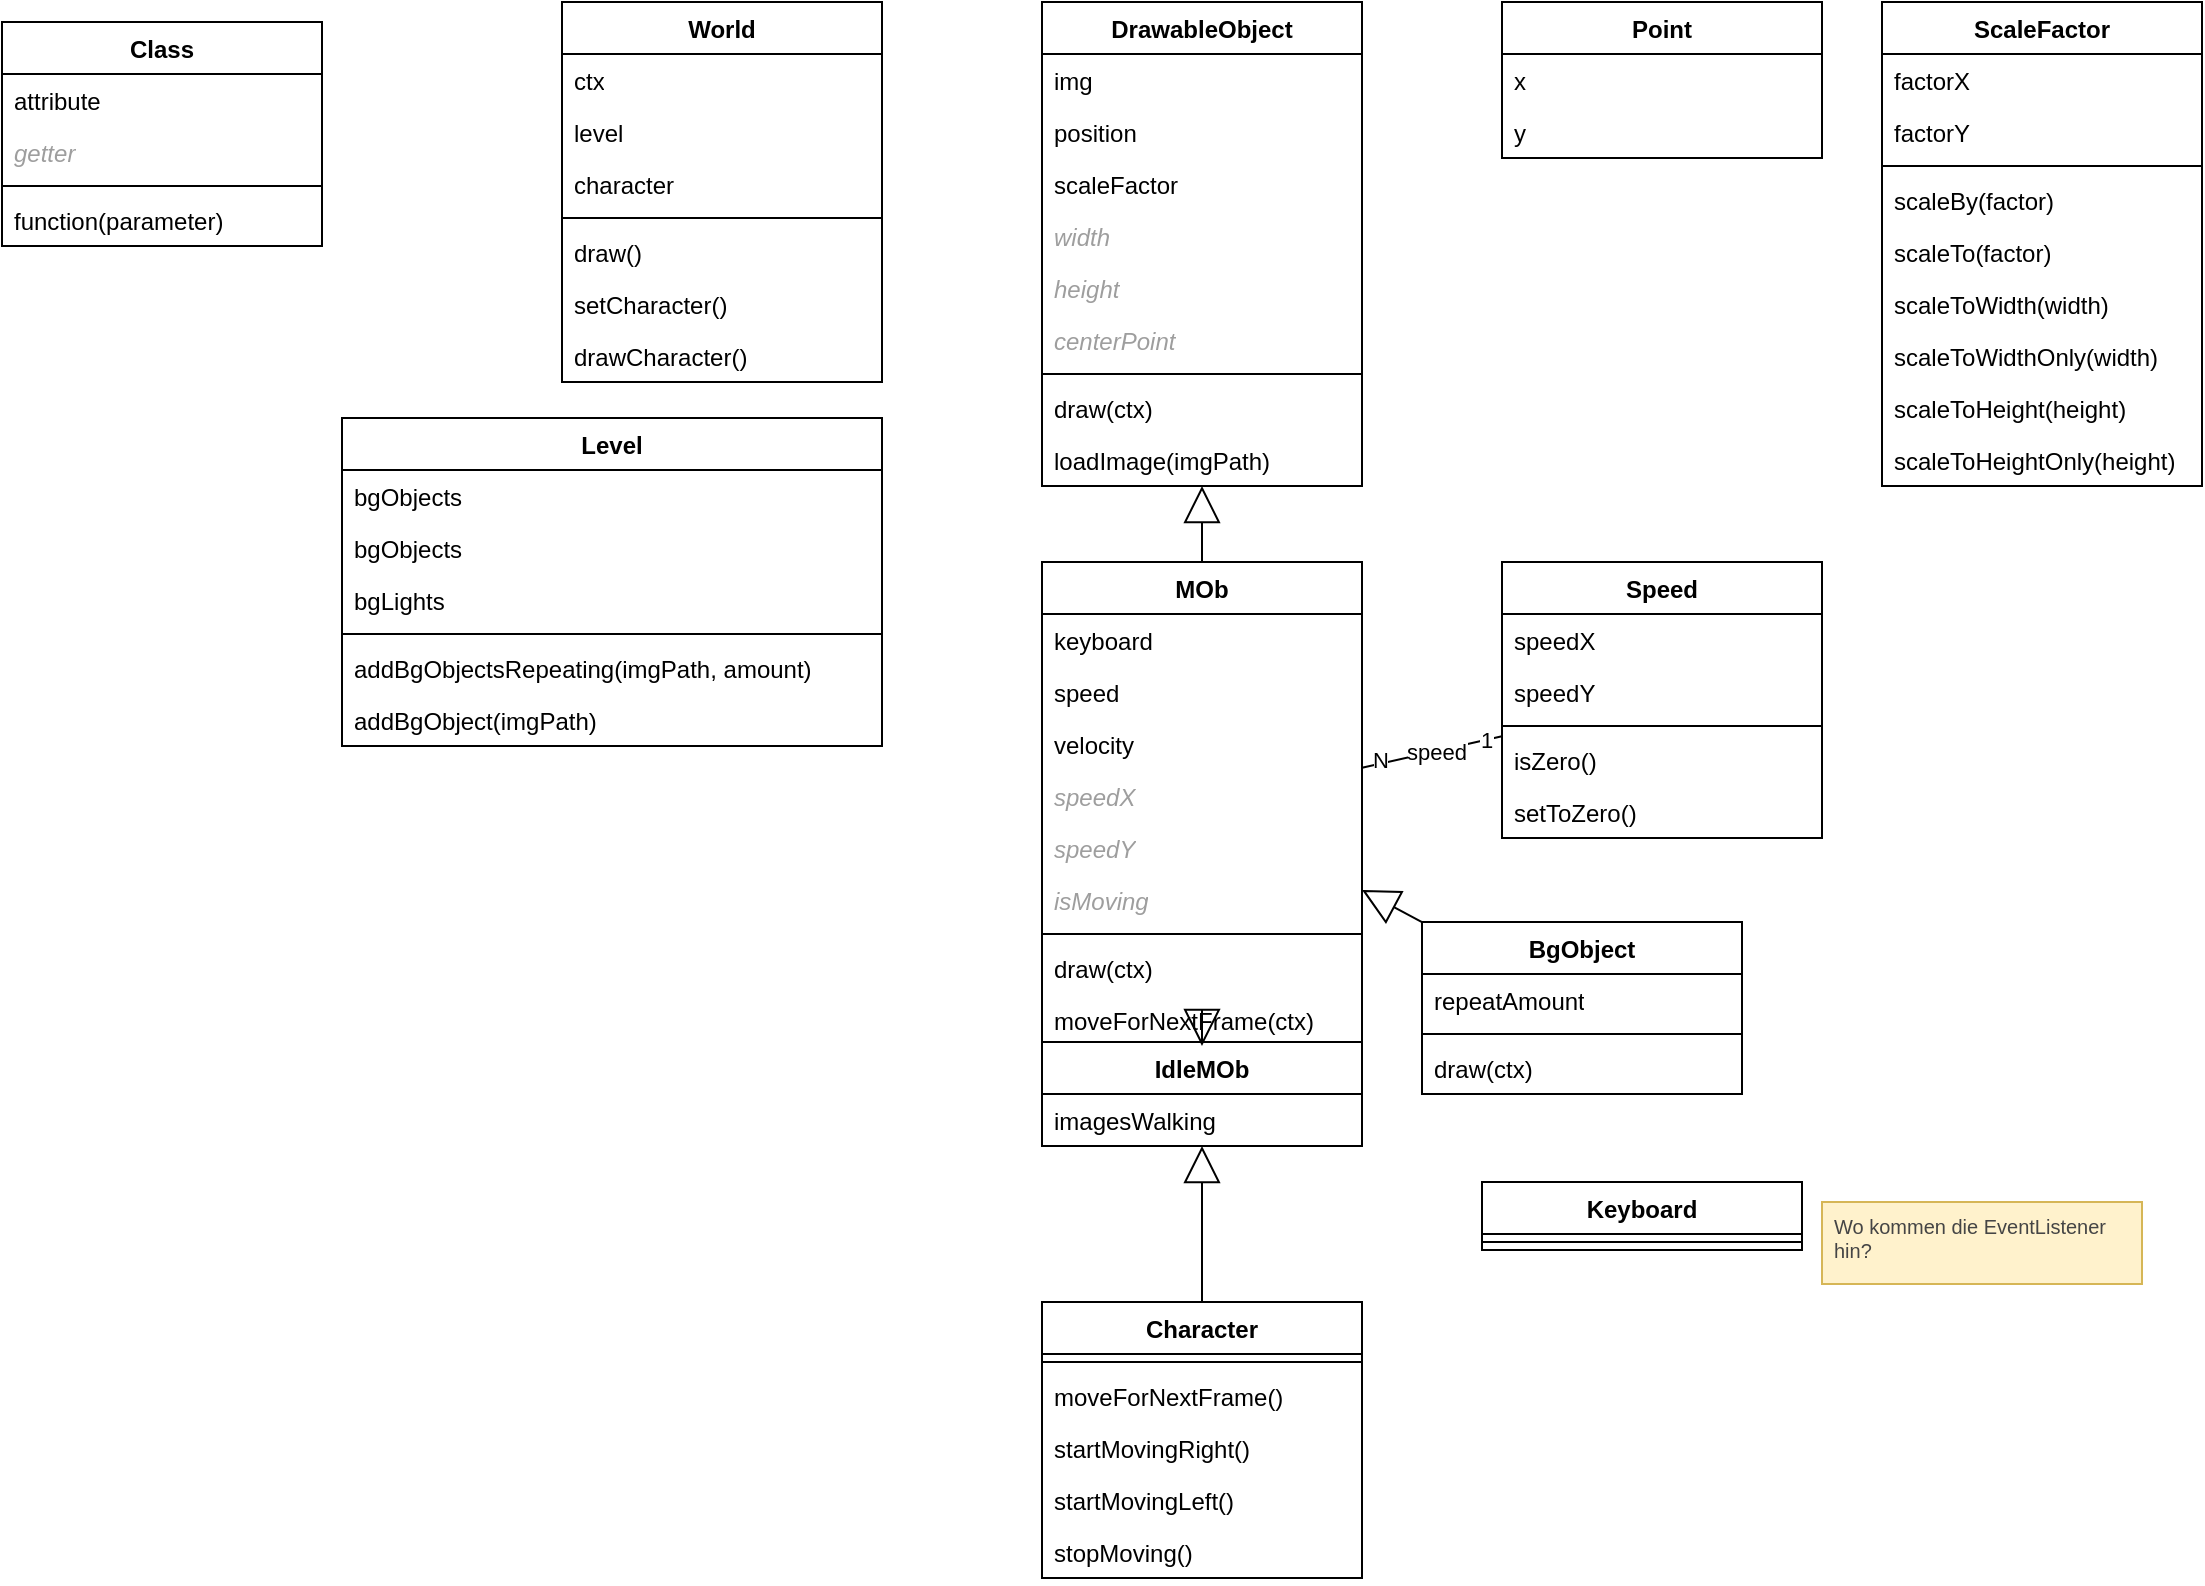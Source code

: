 <mxfile version="26.0.9">
  <diagram name="Seite-1" id="x2at07_N_aQKd4EDJgy-">
    <mxGraphModel dx="480" dy="210" grid="1" gridSize="10" guides="1" tooltips="1" connect="1" arrows="1" fold="1" page="0" pageScale="1" pageWidth="827" pageHeight="1169" math="0" shadow="0">
      <root>
        <mxCell id="0" />
        <mxCell id="1" parent="0" />
        <mxCell id="p3V_-y9Fi-c3o4Cyw_b7-1" value="MOb" style="swimlane;fontStyle=1;align=center;verticalAlign=top;childLayout=stackLayout;horizontal=1;startSize=26;horizontalStack=0;resizeParent=1;resizeParentMax=0;resizeLast=0;collapsible=1;marginBottom=0;whiteSpace=wrap;html=1;" parent="1" vertex="1">
          <mxGeometry x="1250" y="940" width="160" height="242" as="geometry" />
        </mxCell>
        <mxCell id="aAD3sPyAptaQX6q1ZkJC-4" value="keyboard" style="text;strokeColor=none;fillColor=none;align=left;verticalAlign=top;spacingLeft=4;spacingRight=4;overflow=hidden;rotatable=0;points=[[0,0.5],[1,0.5]];portConstraint=eastwest;whiteSpace=wrap;html=1;" vertex="1" parent="p3V_-y9Fi-c3o4Cyw_b7-1">
          <mxGeometry y="26" width="160" height="26" as="geometry" />
        </mxCell>
        <mxCell id="p3V_-y9Fi-c3o4Cyw_b7-5" value="speed" style="text;strokeColor=none;fillColor=none;align=left;verticalAlign=top;spacingLeft=4;spacingRight=4;overflow=hidden;rotatable=0;points=[[0,0.5],[1,0.5]];portConstraint=eastwest;whiteSpace=wrap;html=1;" parent="p3V_-y9Fi-c3o4Cyw_b7-1" vertex="1">
          <mxGeometry y="52" width="160" height="26" as="geometry" />
        </mxCell>
        <mxCell id="aAD3sPyAptaQX6q1ZkJC-6" value="velocity" style="text;strokeColor=none;fillColor=none;align=left;verticalAlign=top;spacingLeft=4;spacingRight=4;overflow=hidden;rotatable=0;points=[[0,0.5],[1,0.5]];portConstraint=eastwest;whiteSpace=wrap;html=1;" vertex="1" parent="p3V_-y9Fi-c3o4Cyw_b7-1">
          <mxGeometry y="78" width="160" height="26" as="geometry" />
        </mxCell>
        <mxCell id="pab9TxSlT8iIfJ_tJvWD-13" value="speedX" style="text;align=left;verticalAlign=top;spacingLeft=4;spacingRight=4;overflow=hidden;rotatable=0;points=[[0,0.5],[1,0.5]];portConstraint=eastwest;whiteSpace=wrap;html=1;fontStyle=2;fontColor=#9E9E9E;" parent="p3V_-y9Fi-c3o4Cyw_b7-1" vertex="1">
          <mxGeometry y="104" width="160" height="26" as="geometry" />
        </mxCell>
        <mxCell id="pab9TxSlT8iIfJ_tJvWD-14" value="speedY" style="text;align=left;verticalAlign=top;spacingLeft=4;spacingRight=4;overflow=hidden;rotatable=0;points=[[0,0.5],[1,0.5]];portConstraint=eastwest;whiteSpace=wrap;html=1;fontStyle=2;fontColor=#9E9E9E;" parent="p3V_-y9Fi-c3o4Cyw_b7-1" vertex="1">
          <mxGeometry y="130" width="160" height="26" as="geometry" />
        </mxCell>
        <mxCell id="pab9TxSlT8iIfJ_tJvWD-12" value="isMoving" style="text;align=left;verticalAlign=top;spacingLeft=4;spacingRight=4;overflow=hidden;rotatable=0;points=[[0,0.5],[1,0.5]];portConstraint=eastwest;whiteSpace=wrap;html=1;fontStyle=2;fontColor=#9E9E9E;" parent="p3V_-y9Fi-c3o4Cyw_b7-1" vertex="1">
          <mxGeometry y="156" width="160" height="26" as="geometry" />
        </mxCell>
        <mxCell id="Eilfzpk88HIiNFCSPfmL-2" value="" style="line;strokeWidth=1;fillColor=none;align=left;verticalAlign=middle;spacingTop=-1;spacingLeft=3;spacingRight=3;rotatable=0;labelPosition=right;points=[];portConstraint=eastwest;strokeColor=inherit;" parent="p3V_-y9Fi-c3o4Cyw_b7-1" vertex="1">
          <mxGeometry y="182" width="160" height="8" as="geometry" />
        </mxCell>
        <mxCell id="Eilfzpk88HIiNFCSPfmL-3" value="draw(ctx)" style="text;strokeColor=none;fillColor=none;align=left;verticalAlign=top;spacingLeft=4;spacingRight=4;overflow=hidden;rotatable=0;points=[[0,0.5],[1,0.5]];portConstraint=eastwest;whiteSpace=wrap;html=1;" parent="p3V_-y9Fi-c3o4Cyw_b7-1" vertex="1">
          <mxGeometry y="190" width="160" height="26" as="geometry" />
        </mxCell>
        <mxCell id="Eilfzpk88HIiNFCSPfmL-1" value="moveForNextFrame(ctx)" style="text;strokeColor=none;fillColor=none;align=left;verticalAlign=top;spacingLeft=4;spacingRight=4;overflow=hidden;rotatable=0;points=[[0,0.5],[1,0.5]];portConstraint=eastwest;whiteSpace=wrap;html=1;" parent="p3V_-y9Fi-c3o4Cyw_b7-1" vertex="1">
          <mxGeometry y="216" width="160" height="26" as="geometry" />
        </mxCell>
        <mxCell id="p3V_-y9Fi-c3o4Cyw_b7-6" value="DrawableObject" style="swimlane;fontStyle=1;align=center;verticalAlign=top;childLayout=stackLayout;horizontal=1;startSize=26;horizontalStack=0;resizeParent=1;resizeParentMax=0;resizeLast=0;collapsible=1;marginBottom=0;whiteSpace=wrap;html=1;" parent="1" vertex="1">
          <mxGeometry x="1250" y="660" width="160" height="242" as="geometry" />
        </mxCell>
        <mxCell id="S9QPj7j4BUArp6uT0zjr-1" value="img" style="text;strokeColor=none;fillColor=none;align=left;verticalAlign=top;spacingLeft=4;spacingRight=4;overflow=hidden;rotatable=0;points=[[0,0.5],[1,0.5]];portConstraint=eastwest;whiteSpace=wrap;html=1;" parent="p3V_-y9Fi-c3o4Cyw_b7-6" vertex="1">
          <mxGeometry y="26" width="160" height="26" as="geometry" />
        </mxCell>
        <mxCell id="p3V_-y9Fi-c3o4Cyw_b7-8" value="position" style="text;strokeColor=none;fillColor=none;align=left;verticalAlign=top;spacingLeft=4;spacingRight=4;overflow=hidden;rotatable=0;points=[[0,0.5],[1,0.5]];portConstraint=eastwest;whiteSpace=wrap;html=1;" parent="p3V_-y9Fi-c3o4Cyw_b7-6" vertex="1">
          <mxGeometry y="52" width="160" height="26" as="geometry" />
        </mxCell>
        <mxCell id="w2wtN9gK40iT5K4Y2kgw-1" value="scaleFactor" style="text;strokeColor=none;fillColor=none;align=left;verticalAlign=top;spacingLeft=4;spacingRight=4;overflow=hidden;rotatable=0;points=[[0,0.5],[1,0.5]];portConstraint=eastwest;whiteSpace=wrap;html=1;" parent="p3V_-y9Fi-c3o4Cyw_b7-6" vertex="1">
          <mxGeometry y="78" width="160" height="26" as="geometry" />
        </mxCell>
        <mxCell id="w2wtN9gK40iT5K4Y2kgw-15" value="width" style="text;align=left;verticalAlign=top;spacingLeft=4;spacingRight=4;overflow=hidden;rotatable=0;points=[[0,0.5],[1,0.5]];portConstraint=eastwest;whiteSpace=wrap;html=1;fontStyle=2;fontColor=#9E9E9E;" parent="p3V_-y9Fi-c3o4Cyw_b7-6" vertex="1">
          <mxGeometry y="104" width="160" height="26" as="geometry" />
        </mxCell>
        <mxCell id="w2wtN9gK40iT5K4Y2kgw-16" value="height" style="text;align=left;verticalAlign=top;spacingLeft=4;spacingRight=4;overflow=hidden;rotatable=0;points=[[0,0.5],[1,0.5]];portConstraint=eastwest;whiteSpace=wrap;html=1;fontStyle=2;fontColor=#9E9E9E;" parent="p3V_-y9Fi-c3o4Cyw_b7-6" vertex="1">
          <mxGeometry y="130" width="160" height="26" as="geometry" />
        </mxCell>
        <mxCell id="w2wtN9gK40iT5K4Y2kgw-17" value="centerPoint" style="text;align=left;verticalAlign=top;spacingLeft=4;spacingRight=4;overflow=hidden;rotatable=0;points=[[0,0.5],[1,0.5]];portConstraint=eastwest;whiteSpace=wrap;html=1;fontStyle=2;fontColor=#9E9E9E;" parent="p3V_-y9Fi-c3o4Cyw_b7-6" vertex="1">
          <mxGeometry y="156" width="160" height="26" as="geometry" />
        </mxCell>
        <mxCell id="p3V_-y9Fi-c3o4Cyw_b7-12" value="" style="line;strokeWidth=1;fillColor=none;align=left;verticalAlign=middle;spacingTop=-1;spacingLeft=3;spacingRight=3;rotatable=0;labelPosition=right;points=[];portConstraint=eastwest;strokeColor=inherit;" parent="p3V_-y9Fi-c3o4Cyw_b7-6" vertex="1">
          <mxGeometry y="182" width="160" height="8" as="geometry" />
        </mxCell>
        <mxCell id="p3V_-y9Fi-c3o4Cyw_b7-11" value="draw(ctx)" style="text;strokeColor=none;fillColor=none;align=left;verticalAlign=top;spacingLeft=4;spacingRight=4;overflow=hidden;rotatable=0;points=[[0,0.5],[1,0.5]];portConstraint=eastwest;whiteSpace=wrap;html=1;" parent="p3V_-y9Fi-c3o4Cyw_b7-6" vertex="1">
          <mxGeometry y="190" width="160" height="26" as="geometry" />
        </mxCell>
        <mxCell id="S9QPj7j4BUArp6uT0zjr-4" value="loadImage(imgPath)" style="text;strokeColor=none;fillColor=none;align=left;verticalAlign=top;spacingLeft=4;spacingRight=4;overflow=hidden;rotatable=0;points=[[0,0.5],[1,0.5]];portConstraint=eastwest;whiteSpace=wrap;html=1;" parent="p3V_-y9Fi-c3o4Cyw_b7-6" vertex="1">
          <mxGeometry y="216" width="160" height="26" as="geometry" />
        </mxCell>
        <mxCell id="0z1pT0G0UQYex730a2tR-1" value="" style="endArrow=block;endSize=16;endFill=0;html=1;rounded=0;" parent="1" source="p3V_-y9Fi-c3o4Cyw_b7-1" target="p3V_-y9Fi-c3o4Cyw_b7-6" edge="1">
          <mxGeometry x="-0.062" width="160" relative="1" as="geometry">
            <mxPoint x="1520" y="1020" as="sourcePoint" />
            <mxPoint x="1680" y="1020" as="targetPoint" />
            <mxPoint as="offset" />
          </mxGeometry>
        </mxCell>
        <mxCell id="H8ZNoMI1jTKJGlE2pCz6-1" value="IdleMOb" style="swimlane;fontStyle=1;align=center;verticalAlign=top;childLayout=stackLayout;horizontal=1;startSize=26;horizontalStack=0;resizeParent=1;resizeParentMax=0;resizeLast=0;collapsible=1;marginBottom=0;whiteSpace=wrap;html=1;" parent="1" vertex="1">
          <mxGeometry x="1250" y="1180" width="160" height="52" as="geometry" />
        </mxCell>
        <mxCell id="w2wtN9gK40iT5K4Y2kgw-18" value="imagesWalking" style="text;strokeColor=none;fillColor=none;align=left;verticalAlign=top;spacingLeft=4;spacingRight=4;overflow=hidden;rotatable=0;points=[[0,0.5],[1,0.5]];portConstraint=eastwest;whiteSpace=wrap;html=1;" parent="H8ZNoMI1jTKJGlE2pCz6-1" vertex="1">
          <mxGeometry y="26" width="160" height="26" as="geometry" />
        </mxCell>
        <mxCell id="H8ZNoMI1jTKJGlE2pCz6-7" value="" style="endArrow=block;endSize=16;endFill=0;html=1;rounded=0;" parent="1" source="H8ZNoMI1jTKJGlE2pCz6-1" target="p3V_-y9Fi-c3o4Cyw_b7-1" edge="1">
          <mxGeometry x="-0.062" width="160" relative="1" as="geometry">
            <mxPoint x="1460" y="1124" as="sourcePoint" />
            <mxPoint x="1460" y="1080" as="targetPoint" />
            <mxPoint as="offset" />
          </mxGeometry>
        </mxCell>
        <mxCell id="H8ZNoMI1jTKJGlE2pCz6-9" value="World" style="swimlane;fontStyle=1;align=center;verticalAlign=top;childLayout=stackLayout;horizontal=1;startSize=26;horizontalStack=0;resizeParent=1;resizeParentMax=0;resizeLast=0;collapsible=1;marginBottom=0;whiteSpace=wrap;html=1;" parent="1" vertex="1">
          <mxGeometry x="1010" y="660" width="160" height="190" as="geometry" />
        </mxCell>
        <mxCell id="H8ZNoMI1jTKJGlE2pCz6-11" value="ctx" style="text;strokeColor=none;fillColor=none;align=left;verticalAlign=top;spacingLeft=4;spacingRight=4;overflow=hidden;rotatable=0;points=[[0,0.5],[1,0.5]];portConstraint=eastwest;whiteSpace=wrap;html=1;" parent="H8ZNoMI1jTKJGlE2pCz6-9" vertex="1">
          <mxGeometry y="26" width="160" height="26" as="geometry" />
        </mxCell>
        <mxCell id="_E2Q9uZoJVDtGUVlwZwN-6" value="level" style="text;strokeColor=none;fillColor=none;align=left;verticalAlign=top;spacingLeft=4;spacingRight=4;overflow=hidden;rotatable=0;points=[[0,0.5],[1,0.5]];portConstraint=eastwest;whiteSpace=wrap;html=1;" parent="H8ZNoMI1jTKJGlE2pCz6-9" vertex="1">
          <mxGeometry y="52" width="160" height="26" as="geometry" />
        </mxCell>
        <mxCell id="_E2Q9uZoJVDtGUVlwZwN-5" value="character" style="text;strokeColor=none;fillColor=none;align=left;verticalAlign=top;spacingLeft=4;spacingRight=4;overflow=hidden;rotatable=0;points=[[0,0.5],[1,0.5]];portConstraint=eastwest;whiteSpace=wrap;html=1;" parent="H8ZNoMI1jTKJGlE2pCz6-9" vertex="1">
          <mxGeometry y="78" width="160" height="26" as="geometry" />
        </mxCell>
        <mxCell id="H8ZNoMI1jTKJGlE2pCz6-15" value="" style="line;strokeWidth=1;fillColor=none;align=left;verticalAlign=middle;spacingTop=-1;spacingLeft=3;spacingRight=3;rotatable=0;labelPosition=right;points=[];portConstraint=eastwest;strokeColor=inherit;" parent="H8ZNoMI1jTKJGlE2pCz6-9" vertex="1">
          <mxGeometry y="104" width="160" height="8" as="geometry" />
        </mxCell>
        <mxCell id="w2wtN9gK40iT5K4Y2kgw-12" value="draw()" style="text;strokeColor=none;fillColor=none;align=left;verticalAlign=top;spacingLeft=4;spacingRight=4;overflow=hidden;rotatable=0;points=[[0,0.5],[1,0.5]];portConstraint=eastwest;whiteSpace=wrap;html=1;" parent="H8ZNoMI1jTKJGlE2pCz6-9" vertex="1">
          <mxGeometry y="112" width="160" height="26" as="geometry" />
        </mxCell>
        <mxCell id="H8ZNoMI1jTKJGlE2pCz6-16" value="setCharacter()" style="text;strokeColor=none;fillColor=none;align=left;verticalAlign=top;spacingLeft=4;spacingRight=4;overflow=hidden;rotatable=0;points=[[0,0.5],[1,0.5]];portConstraint=eastwest;whiteSpace=wrap;html=1;" parent="H8ZNoMI1jTKJGlE2pCz6-9" vertex="1">
          <mxGeometry y="138" width="160" height="26" as="geometry" />
        </mxCell>
        <mxCell id="w2wtN9gK40iT5K4Y2kgw-11" value="drawCharacter()" style="text;strokeColor=none;fillColor=none;align=left;verticalAlign=top;spacingLeft=4;spacingRight=4;overflow=hidden;rotatable=0;points=[[0,0.5],[1,0.5]];portConstraint=eastwest;whiteSpace=wrap;html=1;" parent="H8ZNoMI1jTKJGlE2pCz6-9" vertex="1">
          <mxGeometry y="164" width="160" height="26" as="geometry" />
        </mxCell>
        <mxCell id="_E2Q9uZoJVDtGUVlwZwN-1" value="Level" style="swimlane;fontStyle=1;align=center;verticalAlign=top;childLayout=stackLayout;horizontal=1;startSize=26;horizontalStack=0;resizeParent=1;resizeParentMax=0;resizeLast=0;collapsible=1;marginBottom=0;whiteSpace=wrap;html=1;" parent="1" vertex="1">
          <mxGeometry x="900" y="868" width="270" height="164" as="geometry" />
        </mxCell>
        <mxCell id="w2wtN9gK40iT5K4Y2kgw-13" value="bgObjects" style="text;strokeColor=none;fillColor=none;align=left;verticalAlign=top;spacingLeft=4;spacingRight=4;overflow=hidden;rotatable=0;points=[[0,0.5],[1,0.5]];portConstraint=eastwest;whiteSpace=wrap;html=1;" parent="_E2Q9uZoJVDtGUVlwZwN-1" vertex="1">
          <mxGeometry y="26" width="270" height="26" as="geometry" />
        </mxCell>
        <mxCell id="_E2Q9uZoJVDtGUVlwZwN-11" value="bgObjects" style="text;strokeColor=none;fillColor=none;align=left;verticalAlign=top;spacingLeft=4;spacingRight=4;overflow=hidden;rotatable=0;points=[[0,0.5],[1,0.5]];portConstraint=eastwest;whiteSpace=wrap;html=1;" parent="_E2Q9uZoJVDtGUVlwZwN-1" vertex="1">
          <mxGeometry y="52" width="270" height="26" as="geometry" />
        </mxCell>
        <mxCell id="_E2Q9uZoJVDtGUVlwZwN-2" value="bgLights" style="text;strokeColor=none;fillColor=none;align=left;verticalAlign=top;spacingLeft=4;spacingRight=4;overflow=hidden;rotatable=0;points=[[0,0.5],[1,0.5]];portConstraint=eastwest;whiteSpace=wrap;html=1;" parent="_E2Q9uZoJVDtGUVlwZwN-1" vertex="1">
          <mxGeometry y="78" width="270" height="26" as="geometry" />
        </mxCell>
        <mxCell id="_E2Q9uZoJVDtGUVlwZwN-3" value="" style="line;strokeWidth=1;fillColor=none;align=left;verticalAlign=middle;spacingTop=-1;spacingLeft=3;spacingRight=3;rotatable=0;labelPosition=right;points=[];portConstraint=eastwest;strokeColor=inherit;" parent="_E2Q9uZoJVDtGUVlwZwN-1" vertex="1">
          <mxGeometry y="104" width="270" height="8" as="geometry" />
        </mxCell>
        <mxCell id="_E2Q9uZoJVDtGUVlwZwN-4" value="addBgObjectsRepeating(imgPath, amount)" style="text;strokeColor=none;fillColor=none;align=left;verticalAlign=top;spacingLeft=4;spacingRight=4;overflow=hidden;rotatable=0;points=[[0,0.5],[1,0.5]];portConstraint=eastwest;whiteSpace=wrap;html=1;" parent="_E2Q9uZoJVDtGUVlwZwN-1" vertex="1">
          <mxGeometry y="112" width="270" height="26" as="geometry" />
        </mxCell>
        <mxCell id="w2wtN9gK40iT5K4Y2kgw-14" value="addBgObject(imgPath)" style="text;strokeColor=none;fillColor=none;align=left;verticalAlign=top;spacingLeft=4;spacingRight=4;overflow=hidden;rotatable=0;points=[[0,0.5],[1,0.5]];portConstraint=eastwest;whiteSpace=wrap;html=1;" parent="_E2Q9uZoJVDtGUVlwZwN-1" vertex="1">
          <mxGeometry y="138" width="270" height="26" as="geometry" />
        </mxCell>
        <mxCell id="_E2Q9uZoJVDtGUVlwZwN-7" value="Character" style="swimlane;fontStyle=1;align=center;verticalAlign=top;childLayout=stackLayout;horizontal=1;startSize=26;horizontalStack=0;resizeParent=1;resizeParentMax=0;resizeLast=0;collapsible=1;marginBottom=0;whiteSpace=wrap;html=1;" parent="1" vertex="1">
          <mxGeometry x="1250" y="1310" width="160" height="138" as="geometry" />
        </mxCell>
        <mxCell id="_E2Q9uZoJVDtGUVlwZwN-9" value="" style="line;strokeWidth=1;fillColor=none;align=left;verticalAlign=middle;spacingTop=-1;spacingLeft=3;spacingRight=3;rotatable=0;labelPosition=right;points=[];portConstraint=eastwest;strokeColor=inherit;" parent="_E2Q9uZoJVDtGUVlwZwN-7" vertex="1">
          <mxGeometry y="26" width="160" height="8" as="geometry" />
        </mxCell>
        <mxCell id="aAD3sPyAptaQX6q1ZkJC-1" value="moveForNextFrame()" style="text;strokeColor=none;fillColor=none;align=left;verticalAlign=top;spacingLeft=4;spacingRight=4;overflow=hidden;rotatable=0;points=[[0,0.5],[1,0.5]];portConstraint=eastwest;whiteSpace=wrap;html=1;" vertex="1" parent="_E2Q9uZoJVDtGUVlwZwN-7">
          <mxGeometry y="34" width="160" height="26" as="geometry" />
        </mxCell>
        <mxCell id="_E2Q9uZoJVDtGUVlwZwN-10" value="startMovingRight()" style="text;strokeColor=none;fillColor=none;align=left;verticalAlign=top;spacingLeft=4;spacingRight=4;overflow=hidden;rotatable=0;points=[[0,0.5],[1,0.5]];portConstraint=eastwest;whiteSpace=wrap;html=1;" parent="_E2Q9uZoJVDtGUVlwZwN-7" vertex="1">
          <mxGeometry y="60" width="160" height="26" as="geometry" />
        </mxCell>
        <mxCell id="aAD3sPyAptaQX6q1ZkJC-2" value="startMovingLeft()" style="text;strokeColor=none;fillColor=none;align=left;verticalAlign=top;spacingLeft=4;spacingRight=4;overflow=hidden;rotatable=0;points=[[0,0.5],[1,0.5]];portConstraint=eastwest;whiteSpace=wrap;html=1;" vertex="1" parent="_E2Q9uZoJVDtGUVlwZwN-7">
          <mxGeometry y="86" width="160" height="26" as="geometry" />
        </mxCell>
        <mxCell id="aAD3sPyAptaQX6q1ZkJC-3" value="stopMoving()" style="text;strokeColor=none;fillColor=none;align=left;verticalAlign=top;spacingLeft=4;spacingRight=4;overflow=hidden;rotatable=0;points=[[0,0.5],[1,0.5]];portConstraint=eastwest;whiteSpace=wrap;html=1;" vertex="1" parent="_E2Q9uZoJVDtGUVlwZwN-7">
          <mxGeometry y="112" width="160" height="26" as="geometry" />
        </mxCell>
        <mxCell id="_E2Q9uZoJVDtGUVlwZwN-12" value="" style="endArrow=block;endSize=16;endFill=0;html=1;rounded=0;" parent="1" source="_E2Q9uZoJVDtGUVlwZwN-7" target="H8ZNoMI1jTKJGlE2pCz6-1" edge="1">
          <mxGeometry x="-0.062" width="160" relative="1" as="geometry">
            <mxPoint x="1560" y="1100" as="sourcePoint" />
            <mxPoint x="1510" y="1101" as="targetPoint" />
            <mxPoint as="offset" />
          </mxGeometry>
        </mxCell>
        <mxCell id="_E2Q9uZoJVDtGUVlwZwN-13" value="Point" style="swimlane;fontStyle=1;align=center;verticalAlign=top;childLayout=stackLayout;horizontal=1;startSize=26;horizontalStack=0;resizeParent=1;resizeParentMax=0;resizeLast=0;collapsible=1;marginBottom=0;whiteSpace=wrap;html=1;" parent="1" vertex="1">
          <mxGeometry x="1480" y="660" width="160" height="78" as="geometry" />
        </mxCell>
        <mxCell id="_E2Q9uZoJVDtGUVlwZwN-14" value="x" style="text;strokeColor=none;fillColor=none;align=left;verticalAlign=top;spacingLeft=4;spacingRight=4;overflow=hidden;rotatable=0;points=[[0,0.5],[1,0.5]];portConstraint=eastwest;whiteSpace=wrap;html=1;" parent="_E2Q9uZoJVDtGUVlwZwN-13" vertex="1">
          <mxGeometry y="26" width="160" height="26" as="geometry" />
        </mxCell>
        <mxCell id="w2wtN9gK40iT5K4Y2kgw-6" value="y" style="text;strokeColor=none;fillColor=none;align=left;verticalAlign=top;spacingLeft=4;spacingRight=4;overflow=hidden;rotatable=0;points=[[0,0.5],[1,0.5]];portConstraint=eastwest;whiteSpace=wrap;html=1;" parent="_E2Q9uZoJVDtGUVlwZwN-13" vertex="1">
          <mxGeometry y="52" width="160" height="26" as="geometry" />
        </mxCell>
        <mxCell id="_E2Q9uZoJVDtGUVlwZwN-17" value="ScaleFactor" style="swimlane;fontStyle=1;align=center;verticalAlign=top;childLayout=stackLayout;horizontal=1;startSize=26;horizontalStack=0;resizeParent=1;resizeParentMax=0;resizeLast=0;collapsible=1;marginBottom=0;whiteSpace=wrap;html=1;" parent="1" vertex="1">
          <mxGeometry x="1670" y="660" width="160" height="242" as="geometry" />
        </mxCell>
        <mxCell id="w2wtN9gK40iT5K4Y2kgw-9" value="factorX" style="text;strokeColor=none;fillColor=none;align=left;verticalAlign=top;spacingLeft=4;spacingRight=4;overflow=hidden;rotatable=0;points=[[0,0.5],[1,0.5]];portConstraint=eastwest;whiteSpace=wrap;html=1;" parent="_E2Q9uZoJVDtGUVlwZwN-17" vertex="1">
          <mxGeometry y="26" width="160" height="26" as="geometry" />
        </mxCell>
        <mxCell id="w2wtN9gK40iT5K4Y2kgw-10" value="factorY" style="text;strokeColor=none;fillColor=none;align=left;verticalAlign=top;spacingLeft=4;spacingRight=4;overflow=hidden;rotatable=0;points=[[0,0.5],[1,0.5]];portConstraint=eastwest;whiteSpace=wrap;html=1;" parent="_E2Q9uZoJVDtGUVlwZwN-17" vertex="1">
          <mxGeometry y="52" width="160" height="26" as="geometry" />
        </mxCell>
        <mxCell id="_E2Q9uZoJVDtGUVlwZwN-19" value="" style="line;strokeWidth=1;fillColor=none;align=left;verticalAlign=middle;spacingTop=-1;spacingLeft=3;spacingRight=3;rotatable=0;labelPosition=right;points=[];portConstraint=eastwest;strokeColor=inherit;" parent="_E2Q9uZoJVDtGUVlwZwN-17" vertex="1">
          <mxGeometry y="78" width="160" height="8" as="geometry" />
        </mxCell>
        <mxCell id="0z1pT0G0UQYex730a2tR-2" value="scaleBy(factor)" style="text;strokeColor=none;fillColor=none;align=left;verticalAlign=top;spacingLeft=4;spacingRight=4;overflow=hidden;rotatable=0;points=[[0,0.5],[1,0.5]];portConstraint=eastwest;whiteSpace=wrap;html=1;" parent="_E2Q9uZoJVDtGUVlwZwN-17" vertex="1">
          <mxGeometry y="86" width="160" height="26" as="geometry" />
        </mxCell>
        <mxCell id="w2wtN9gK40iT5K4Y2kgw-8" value="scaleTo(factor)" style="text;strokeColor=none;fillColor=none;align=left;verticalAlign=top;spacingLeft=4;spacingRight=4;overflow=hidden;rotatable=0;points=[[0,0.5],[1,0.5]];portConstraint=eastwest;whiteSpace=wrap;html=1;" parent="_E2Q9uZoJVDtGUVlwZwN-17" vertex="1">
          <mxGeometry y="112" width="160" height="26" as="geometry" />
        </mxCell>
        <mxCell id="S9QPj7j4BUArp6uT0zjr-5" value="scaleToWidth(width)" style="text;strokeColor=none;fillColor=none;align=left;verticalAlign=top;spacingLeft=4;spacingRight=4;overflow=hidden;rotatable=0;points=[[0,0.5],[1,0.5]];portConstraint=eastwest;whiteSpace=wrap;html=1;" parent="_E2Q9uZoJVDtGUVlwZwN-17" vertex="1">
          <mxGeometry y="138" width="160" height="26" as="geometry" />
        </mxCell>
        <mxCell id="S9QPj7j4BUArp6uT0zjr-6" value="scaleToWidthOnly(width)" style="text;strokeColor=none;fillColor=none;align=left;verticalAlign=top;spacingLeft=4;spacingRight=4;overflow=hidden;rotatable=0;points=[[0,0.5],[1,0.5]];portConstraint=eastwest;whiteSpace=wrap;html=1;" parent="_E2Q9uZoJVDtGUVlwZwN-17" vertex="1">
          <mxGeometry y="164" width="160" height="26" as="geometry" />
        </mxCell>
        <mxCell id="S9QPj7j4BUArp6uT0zjr-7" value="scaleToHeight(height)" style="text;strokeColor=none;fillColor=none;align=left;verticalAlign=top;spacingLeft=4;spacingRight=4;overflow=hidden;rotatable=0;points=[[0,0.5],[1,0.5]];portConstraint=eastwest;whiteSpace=wrap;html=1;" parent="_E2Q9uZoJVDtGUVlwZwN-17" vertex="1">
          <mxGeometry y="190" width="160" height="26" as="geometry" />
        </mxCell>
        <mxCell id="S9QPj7j4BUArp6uT0zjr-8" value="scaleToHeightOnly(height)" style="text;strokeColor=none;fillColor=none;align=left;verticalAlign=top;spacingLeft=4;spacingRight=4;overflow=hidden;rotatable=0;points=[[0,0.5],[1,0.5]];portConstraint=eastwest;whiteSpace=wrap;html=1;" parent="_E2Q9uZoJVDtGUVlwZwN-17" vertex="1">
          <mxGeometry y="216" width="160" height="26" as="geometry" />
        </mxCell>
        <mxCell id="pab9TxSlT8iIfJ_tJvWD-17" style="rounded=0;orthogonalLoop=1;jettySize=auto;html=1;endArrow=none;startFill=0;" parent="1" source="w2wtN9gK40iT5K4Y2kgw-2" target="p3V_-y9Fi-c3o4Cyw_b7-1" edge="1">
          <mxGeometry relative="1" as="geometry" />
        </mxCell>
        <mxCell id="pab9TxSlT8iIfJ_tJvWD-18" value="N" style="edgeLabel;html=1;align=center;verticalAlign=middle;resizable=0;points=[];" parent="pab9TxSlT8iIfJ_tJvWD-17" vertex="1" connectable="0">
          <mxGeometry x="0.729" y="-2" relative="1" as="geometry">
            <mxPoint as="offset" />
          </mxGeometry>
        </mxCell>
        <mxCell id="pab9TxSlT8iIfJ_tJvWD-19" value="1" style="edgeLabel;html=1;align=center;verticalAlign=middle;resizable=0;points=[];" parent="pab9TxSlT8iIfJ_tJvWD-17" vertex="1" connectable="0">
          <mxGeometry x="-0.775" relative="1" as="geometry">
            <mxPoint as="offset" />
          </mxGeometry>
        </mxCell>
        <mxCell id="pab9TxSlT8iIfJ_tJvWD-20" value="speed" style="edgeLabel;html=1;align=center;verticalAlign=middle;resizable=0;points=[];" parent="pab9TxSlT8iIfJ_tJvWD-17" vertex="1" connectable="0">
          <mxGeometry x="-0.051" relative="1" as="geometry">
            <mxPoint as="offset" />
          </mxGeometry>
        </mxCell>
        <mxCell id="w2wtN9gK40iT5K4Y2kgw-2" value="Speed" style="swimlane;fontStyle=1;align=center;verticalAlign=top;childLayout=stackLayout;horizontal=1;startSize=26;horizontalStack=0;resizeParent=1;resizeParentMax=0;resizeLast=0;collapsible=1;marginBottom=0;whiteSpace=wrap;html=1;" parent="1" vertex="1">
          <mxGeometry x="1480" y="940" width="160" height="138" as="geometry" />
        </mxCell>
        <mxCell id="w2wtN9gK40iT5K4Y2kgw-3" value="speedX" style="text;strokeColor=none;fillColor=none;align=left;verticalAlign=top;spacingLeft=4;spacingRight=4;overflow=hidden;rotatable=0;points=[[0,0.5],[1,0.5]];portConstraint=eastwest;whiteSpace=wrap;html=1;" parent="w2wtN9gK40iT5K4Y2kgw-2" vertex="1">
          <mxGeometry y="26" width="160" height="26" as="geometry" />
        </mxCell>
        <mxCell id="w2wtN9gK40iT5K4Y2kgw-7" value="speedY" style="text;strokeColor=none;fillColor=none;align=left;verticalAlign=top;spacingLeft=4;spacingRight=4;overflow=hidden;rotatable=0;points=[[0,0.5],[1,0.5]];portConstraint=eastwest;whiteSpace=wrap;html=1;" parent="w2wtN9gK40iT5K4Y2kgw-2" vertex="1">
          <mxGeometry y="52" width="160" height="26" as="geometry" />
        </mxCell>
        <mxCell id="pab9TxSlT8iIfJ_tJvWD-15" value="" style="line;strokeWidth=1;fillColor=none;align=left;verticalAlign=middle;spacingTop=-1;spacingLeft=3;spacingRight=3;rotatable=0;labelPosition=right;points=[];portConstraint=eastwest;strokeColor=inherit;" parent="w2wtN9gK40iT5K4Y2kgw-2" vertex="1">
          <mxGeometry y="78" width="160" height="8" as="geometry" />
        </mxCell>
        <mxCell id="pab9TxSlT8iIfJ_tJvWD-16" value="isZero()" style="text;strokeColor=none;fillColor=none;align=left;verticalAlign=top;spacingLeft=4;spacingRight=4;overflow=hidden;rotatable=0;points=[[0,0.5],[1,0.5]];portConstraint=eastwest;whiteSpace=wrap;html=1;" parent="w2wtN9gK40iT5K4Y2kgw-2" vertex="1">
          <mxGeometry y="86" width="160" height="26" as="geometry" />
        </mxCell>
        <mxCell id="aAD3sPyAptaQX6q1ZkJC-5" value="setToZero()" style="text;strokeColor=none;fillColor=none;align=left;verticalAlign=top;spacingLeft=4;spacingRight=4;overflow=hidden;rotatable=0;points=[[0,0.5],[1,0.5]];portConstraint=eastwest;whiteSpace=wrap;html=1;" vertex="1" parent="w2wtN9gK40iT5K4Y2kgw-2">
          <mxGeometry y="112" width="160" height="26" as="geometry" />
        </mxCell>
        <mxCell id="ONFq-kA_TUCuMtDlKYoT-1" value="BgObject" style="swimlane;fontStyle=1;align=center;verticalAlign=top;childLayout=stackLayout;horizontal=1;startSize=26;horizontalStack=0;resizeParent=1;resizeParentMax=0;resizeLast=0;collapsible=1;marginBottom=0;whiteSpace=wrap;html=1;fontFamily=Helvetica;fontSize=12;" parent="1" vertex="1">
          <mxGeometry x="1440" y="1120" width="160" height="86" as="geometry" />
        </mxCell>
        <mxCell id="ONFq-kA_TUCuMtDlKYoT-2" value="repeatAmount" style="text;strokeColor=none;fillColor=none;align=left;verticalAlign=top;spacingLeft=4;spacingRight=4;overflow=hidden;rotatable=0;points=[[0,0.5],[1,0.5]];portConstraint=eastwest;whiteSpace=wrap;html=1;fontFamily=Helvetica;fontSize=12;fontColor=default;fontStyle=0;" parent="ONFq-kA_TUCuMtDlKYoT-1" vertex="1">
          <mxGeometry y="26" width="160" height="26" as="geometry" />
        </mxCell>
        <mxCell id="fcMi9yGVovQj2EcLoah6-2" value="" style="line;strokeWidth=1;fillColor=none;align=left;verticalAlign=middle;spacingTop=-1;spacingLeft=3;spacingRight=3;rotatable=0;labelPosition=right;points=[];portConstraint=eastwest;strokeColor=inherit;" parent="ONFq-kA_TUCuMtDlKYoT-1" vertex="1">
          <mxGeometry y="52" width="160" height="8" as="geometry" />
        </mxCell>
        <mxCell id="fcMi9yGVovQj2EcLoah6-1" value="draw(ctx)" style="text;strokeColor=none;fillColor=none;align=left;verticalAlign=top;spacingLeft=4;spacingRight=4;overflow=hidden;rotatable=0;points=[[0,0.5],[1,0.5]];portConstraint=eastwest;whiteSpace=wrap;html=1;" parent="ONFq-kA_TUCuMtDlKYoT-1" vertex="1">
          <mxGeometry y="60" width="160" height="26" as="geometry" />
        </mxCell>
        <mxCell id="ONFq-kA_TUCuMtDlKYoT-3" value="" style="endArrow=block;endSize=16;endFill=0;html=1;rounded=0;" parent="1" source="ONFq-kA_TUCuMtDlKYoT-1" target="p3V_-y9Fi-c3o4Cyw_b7-1" edge="1">
          <mxGeometry x="-0.062" width="160" relative="1" as="geometry">
            <mxPoint x="1470" y="1074" as="sourcePoint" />
            <mxPoint x="1470" y="1032" as="targetPoint" />
            <mxPoint as="offset" />
          </mxGeometry>
        </mxCell>
        <mxCell id="8oN-hCcyu4Rb7XAnnMkO-1" value="Keyboard" style="swimlane;fontStyle=1;align=center;verticalAlign=top;childLayout=stackLayout;horizontal=1;startSize=26;horizontalStack=0;resizeParent=1;resizeParentMax=0;resizeLast=0;collapsible=1;marginBottom=0;whiteSpace=wrap;html=1;" parent="1" vertex="1">
          <mxGeometry x="1470" y="1250" width="160" height="34" as="geometry" />
        </mxCell>
        <mxCell id="8oN-hCcyu4Rb7XAnnMkO-3" value="" style="line;strokeWidth=1;fillColor=none;align=left;verticalAlign=middle;spacingTop=-1;spacingLeft=3;spacingRight=3;rotatable=0;labelPosition=right;points=[];portConstraint=eastwest;strokeColor=inherit;" parent="8oN-hCcyu4Rb7XAnnMkO-1" vertex="1">
          <mxGeometry y="26" width="160" height="8" as="geometry" />
        </mxCell>
        <mxCell id="8oN-hCcyu4Rb7XAnnMkO-5" value="Wo kommen die EventListener hin?" style="rounded=0;whiteSpace=wrap;html=1;verticalAlign=top;align=left;fillColor=#fff2cc;strokeColor=#d6b656;spacingLeft=4;spacing=2;spacingRight=4;fontSize=10;fontColor=#454545;" parent="1" vertex="1">
          <mxGeometry x="1640" y="1260" width="160" height="41" as="geometry" />
        </mxCell>
        <mxCell id="pab9TxSlT8iIfJ_tJvWD-2" value="Class" style="swimlane;fontStyle=1;align=center;verticalAlign=top;childLayout=stackLayout;horizontal=1;startSize=26;horizontalStack=0;resizeParent=1;resizeParentMax=0;resizeLast=0;collapsible=1;marginBottom=0;whiteSpace=wrap;html=1;" parent="1" vertex="1">
          <mxGeometry x="730" y="670" width="160" height="112" as="geometry" />
        </mxCell>
        <mxCell id="pab9TxSlT8iIfJ_tJvWD-3" value="attribute" style="text;strokeColor=none;fillColor=none;align=left;verticalAlign=top;spacingLeft=4;spacingRight=4;overflow=hidden;rotatable=0;points=[[0,0.5],[1,0.5]];portConstraint=eastwest;whiteSpace=wrap;html=1;" parent="pab9TxSlT8iIfJ_tJvWD-2" vertex="1">
          <mxGeometry y="26" width="160" height="26" as="geometry" />
        </mxCell>
        <mxCell id="pab9TxSlT8iIfJ_tJvWD-6" value="getter" style="text;align=left;verticalAlign=top;spacingLeft=4;spacingRight=4;overflow=hidden;rotatable=0;points=[[0,0.5],[1,0.5]];portConstraint=eastwest;whiteSpace=wrap;html=1;fontStyle=2;fontColor=#9E9E9E;" parent="pab9TxSlT8iIfJ_tJvWD-2" vertex="1">
          <mxGeometry y="52" width="160" height="26" as="geometry" />
        </mxCell>
        <mxCell id="pab9TxSlT8iIfJ_tJvWD-9" value="" style="line;strokeWidth=1;fillColor=none;align=left;verticalAlign=middle;spacingTop=-1;spacingLeft=3;spacingRight=3;rotatable=0;labelPosition=right;points=[];portConstraint=eastwest;strokeColor=inherit;" parent="pab9TxSlT8iIfJ_tJvWD-2" vertex="1">
          <mxGeometry y="78" width="160" height="8" as="geometry" />
        </mxCell>
        <mxCell id="pab9TxSlT8iIfJ_tJvWD-10" value="function(parameter)" style="text;strokeColor=none;fillColor=none;align=left;verticalAlign=top;spacingLeft=4;spacingRight=4;overflow=hidden;rotatable=0;points=[[0,0.5],[1,0.5]];portConstraint=eastwest;whiteSpace=wrap;html=1;" parent="pab9TxSlT8iIfJ_tJvWD-2" vertex="1">
          <mxGeometry y="86" width="160" height="26" as="geometry" />
        </mxCell>
      </root>
    </mxGraphModel>
  </diagram>
</mxfile>
